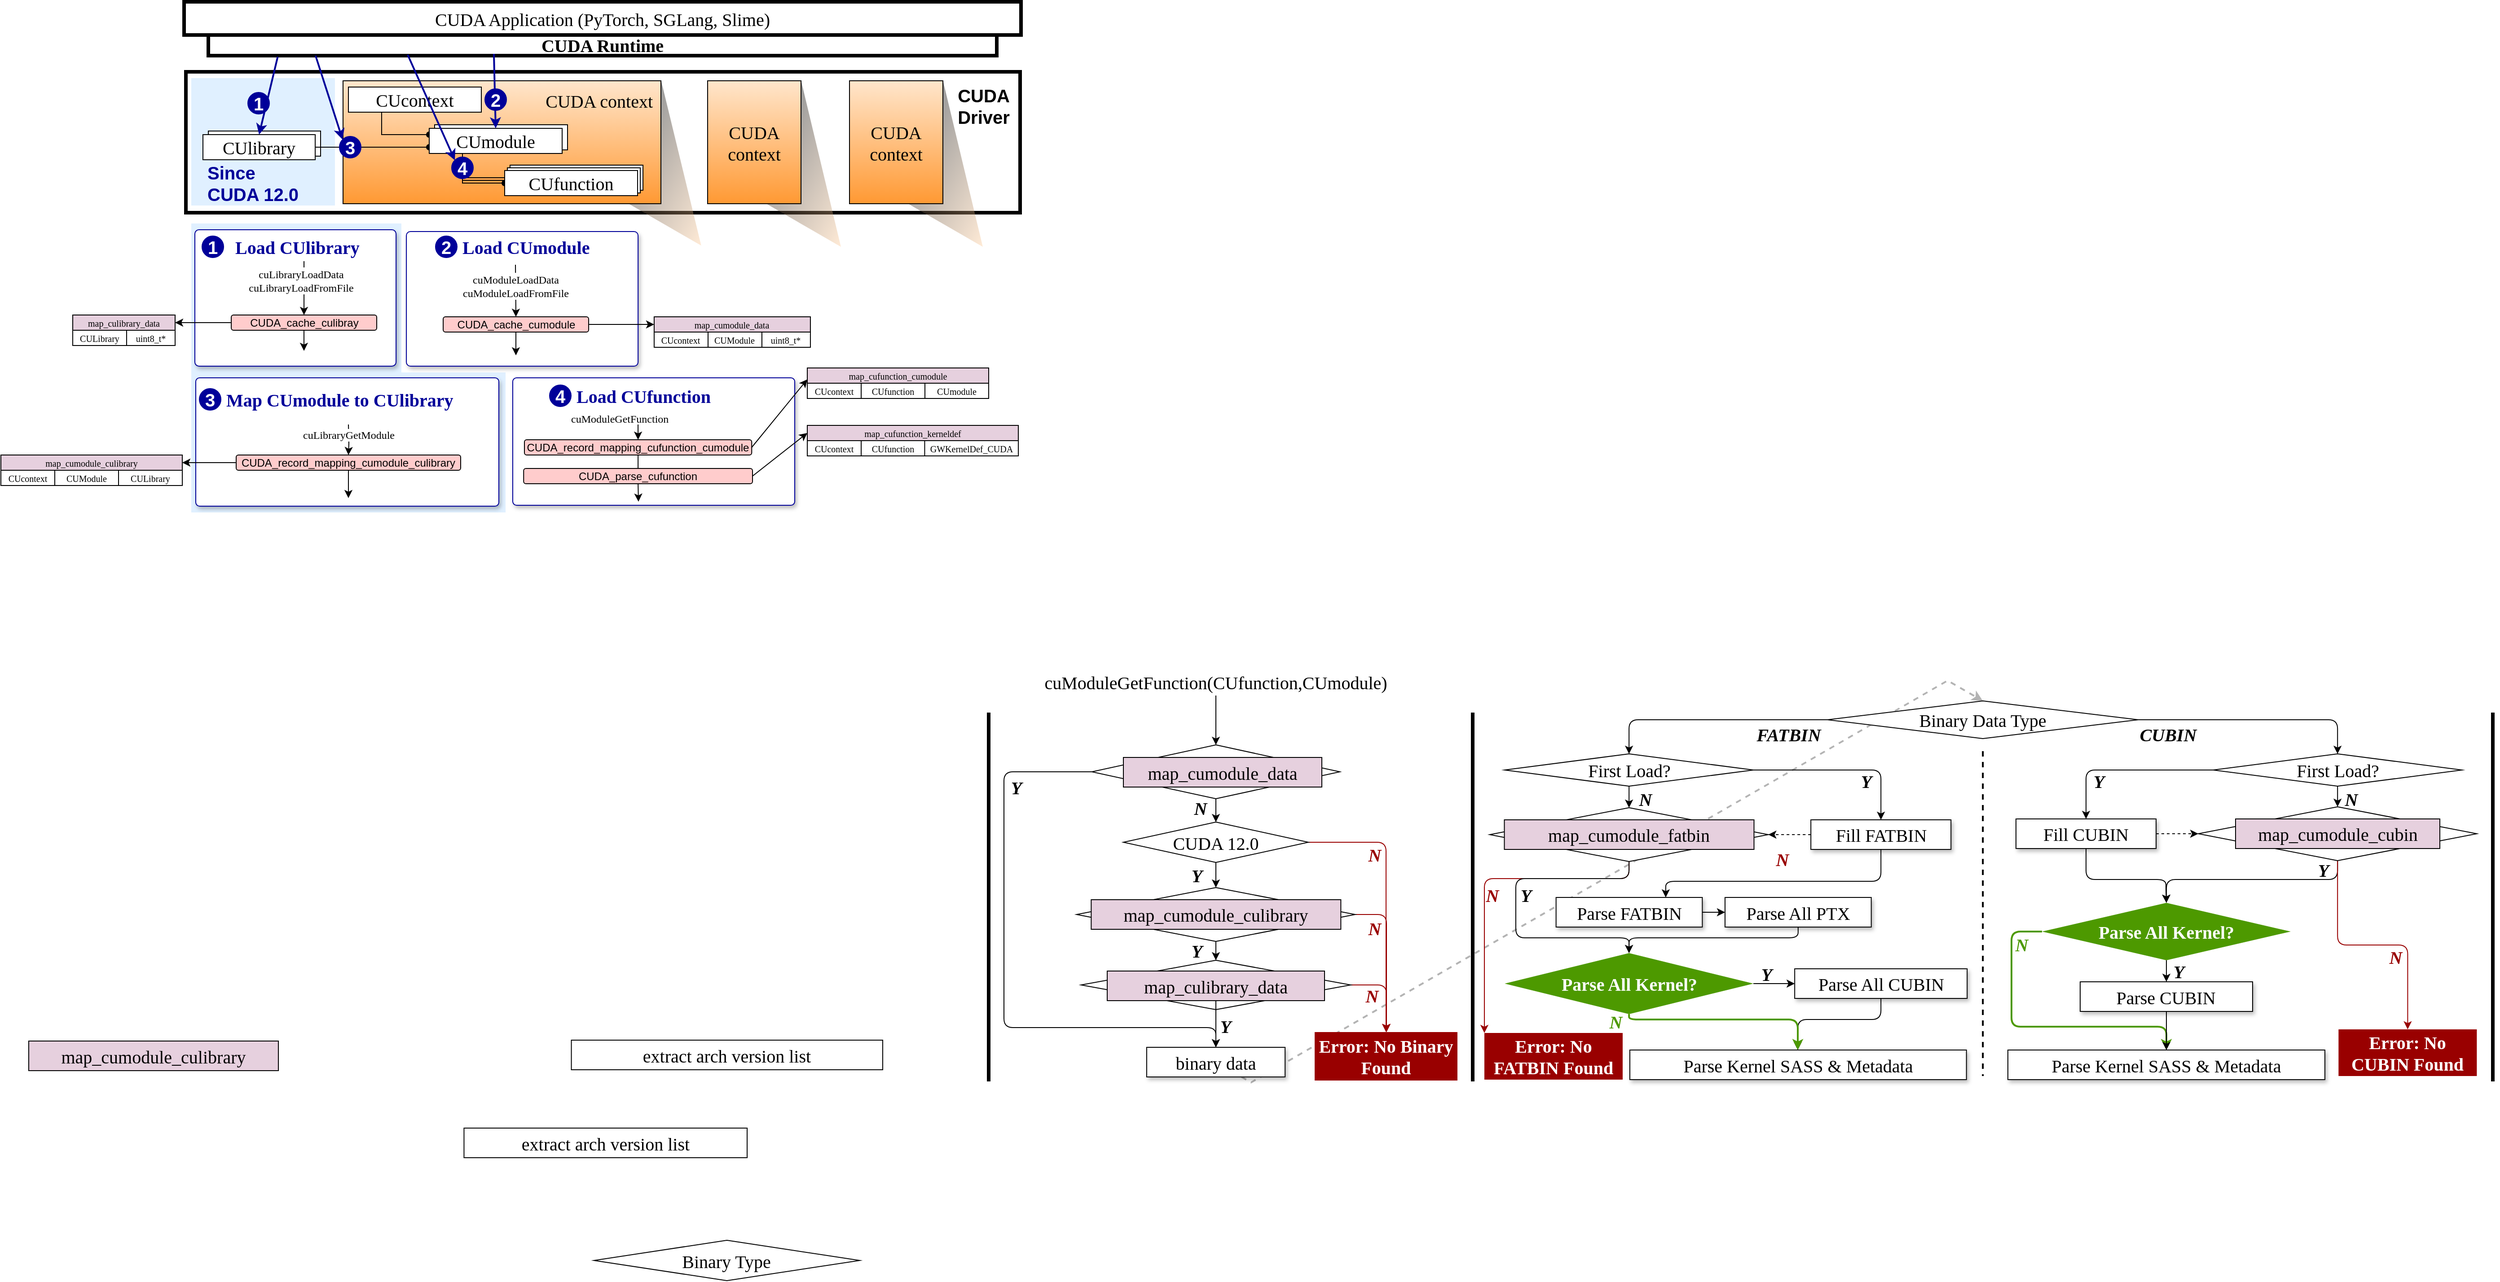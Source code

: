 <mxfile version="26.0.16">
  <diagram name="Page-1" id="I3tO1ocQvpUpRARkjuQE">
    <mxGraphModel dx="2177" dy="708" grid="0" gridSize="10" guides="1" tooltips="1" connect="1" arrows="1" fold="1" page="0" pageScale="1" pageWidth="3310" pageHeight="4680" math="0" shadow="0">
      <root>
        <mxCell id="0" />
        <mxCell id="1" parent="0" />
        <mxCell id="bGB_knuHNKUFbR0xsarR-74" value="" style="rounded=0;whiteSpace=wrap;html=1;strokeWidth=4;" parent="1" vertex="1">
          <mxGeometry x="-728" y="148" width="929" height="157" as="geometry" />
        </mxCell>
        <mxCell id="bGB_knuHNKUFbR0xsarR-219" value="" style="verticalLabelPosition=bottom;verticalAlign=top;html=1;shape=mxgraph.basic.acute_triangle;dx=1;rotation=120;strokeColor=none;fillColor=#FFCC99;opacity=40;gradientColor=default;" parent="1" vertex="1">
          <mxGeometry x="-89.04" y="186.26" width="137" height="129.86" as="geometry" />
        </mxCell>
        <mxCell id="bGB_knuHNKUFbR0xsarR-105" value="" style="verticalLabelPosition=bottom;verticalAlign=top;html=1;shape=mxgraph.basic.acute_triangle;dx=1;rotation=120;strokeColor=none;fillColor=#FFCC99;opacity=40;gradientColor=default;" parent="1" vertex="1">
          <mxGeometry x="-245.09" y="184.08" width="137.2" height="130.86" as="geometry" />
        </mxCell>
        <mxCell id="bGB_knuHNKUFbR0xsarR-114" value="" style="rounded=0;whiteSpace=wrap;html=1;fillColor=#66B2FF;strokeColor=none;opacity=20;" parent="1" vertex="1">
          <mxGeometry x="-722" y="155" width="160" height="142" as="geometry" />
        </mxCell>
        <mxCell id="bGB_knuHNKUFbR0xsarR-153" style="edgeStyle=orthogonalEdgeStyle;rounded=1;orthogonalLoop=1;jettySize=auto;html=1;curved=0;strokeColor=#990000;entryX=0.5;entryY=0;entryDx=0;entryDy=0;" parent="1" source="bGB_knuHNKUFbR0xsarR-135" target="bGB_knuHNKUFbR0xsarR-152" edge="1">
          <mxGeometry relative="1" as="geometry">
            <Array as="points">
              <mxPoint x="609" y="1166" />
              <mxPoint x="609" y="1218" />
            </Array>
          </mxGeometry>
        </mxCell>
        <mxCell id="bGB_knuHNKUFbR0xsarR-135" value="" style="rhombus;whiteSpace=wrap;html=1;" parent="1" vertex="1">
          <mxGeometry x="268.91" y="1138" width="300.18" height="55" as="geometry" />
        </mxCell>
        <mxCell id="bGB_knuHNKUFbR0xsarR-143" style="edgeStyle=orthogonalEdgeStyle;rounded=1;orthogonalLoop=1;jettySize=auto;html=1;curved=0;" parent="1" source="bGB_knuHNKUFbR0xsarR-129" target="bGB_knuHNKUFbR0xsarR-142" edge="1">
          <mxGeometry relative="1" as="geometry" />
        </mxCell>
        <mxCell id="bGB_knuHNKUFbR0xsarR-129" value="" style="rhombus;whiteSpace=wrap;html=1;" parent="1" vertex="1">
          <mxGeometry x="280.91" y="898" width="276.18" height="60" as="geometry" />
        </mxCell>
        <mxCell id="bGB_knuHNKUFbR0xsarR-119" value="" style="rounded=0;whiteSpace=wrap;html=1;fillColor=#66B2FF;strokeColor=none;opacity=20;" parent="1" vertex="1">
          <mxGeometry x="-722" y="483" width="350" height="156" as="geometry" />
        </mxCell>
        <mxCell id="bGB_knuHNKUFbR0xsarR-113" value="" style="rounded=0;whiteSpace=wrap;html=1;fillColor=#66B2FF;strokeColor=none;opacity=20;" parent="1" vertex="1">
          <mxGeometry x="-722" y="317" width="234" height="166" as="geometry" />
        </mxCell>
        <mxCell id="bGB_knuHNKUFbR0xsarR-70" value="" style="rounded=0;whiteSpace=wrap;html=1;fillColor=#FFE6CC;gradientColor=#FF9933;" parent="1" vertex="1">
          <mxGeometry x="-553" y="158" width="354" height="137" as="geometry" />
        </mxCell>
        <mxCell id="bGB_knuHNKUFbR0xsarR-65" value="&lt;font data-font-src=&quot;https://fonts.googleapis.com/css?family=Fira+Code&quot; face=&quot;Fira Code&quot; style=&quot;font-size: 20px;&quot;&gt;CUfunction&lt;/font&gt;" style="rounded=0;whiteSpace=wrap;html=1;" parent="1" vertex="1">
          <mxGeometry x="-367" y="252" width="148" height="28" as="geometry" />
        </mxCell>
        <mxCell id="bGB_knuHNKUFbR0xsarR-64" value="&lt;font data-font-src=&quot;https://fonts.googleapis.com/css?family=Fira+Code&quot; face=&quot;Fira Code&quot; style=&quot;font-size: 20px;&quot;&gt;CUfunction&lt;/font&gt;" style="rounded=0;whiteSpace=wrap;html=1;" parent="1" vertex="1">
          <mxGeometry x="-370" y="255" width="148" height="28" as="geometry" />
        </mxCell>
        <mxCell id="bGB_knuHNKUFbR0xsarR-92" value="" style="rounded=1;whiteSpace=wrap;html=1;arcSize=3;strokeWidth=1;strokeColor=#000099;shadow=1;" parent="1" vertex="1">
          <mxGeometry x="-717" y="489" width="337.5" height="143" as="geometry" />
        </mxCell>
        <mxCell id="bGB_knuHNKUFbR0xsarR-90" value="" style="rounded=1;whiteSpace=wrap;html=1;arcSize=3;strokeWidth=1;strokeColor=#000099;shadow=1;" parent="1" vertex="1">
          <mxGeometry x="-482.47" y="326" width="258" height="150" as="geometry" />
        </mxCell>
        <mxCell id="bGB_knuHNKUFbR0xsarR-88" value="" style="rounded=1;whiteSpace=wrap;html=1;arcSize=3;strokeWidth=1;strokeColor=#000099;shadow=1;" parent="1" vertex="1">
          <mxGeometry x="-718" y="324" width="224.03" height="152" as="geometry" />
        </mxCell>
        <mxCell id="bGB_knuHNKUFbR0xsarR-83" value="&lt;font data-font-src=&quot;https://fonts.googleapis.com/css?family=Fira+Code&quot; face=&quot;Fira Code&quot; style=&quot;font-size: 20px;&quot;&gt;CUmodule&lt;/font&gt;" style="rounded=0;whiteSpace=wrap;html=1;" parent="1" vertex="1">
          <mxGeometry x="-451" y="207" width="148" height="28" as="geometry" />
        </mxCell>
        <mxCell id="bGB_knuHNKUFbR0xsarR-82" value="&lt;font data-font-src=&quot;https://fonts.googleapis.com/css?family=Fira+Code&quot; face=&quot;Fira Code&quot; style=&quot;font-size: 20px;&quot;&gt;CUlibrary&lt;/font&gt;" style="rounded=0;whiteSpace=wrap;html=1;" parent="1" vertex="1">
          <mxGeometry x="-703" y="214" width="125" height="28" as="geometry" />
        </mxCell>
        <mxCell id="bGB_knuHNKUFbR0xsarR-4" value="" style="endArrow=classic;html=1;rounded=0;exitX=0.5;exitY=1;exitDx=0;exitDy=0;entryX=0.5;entryY=0;entryDx=0;entryDy=0;" parent="1" target="bGB_knuHNKUFbR0xsarR-11" edge="1">
          <mxGeometry width="50" height="50" relative="1" as="geometry">
            <mxPoint x="-596.47" y="359" as="sourcePoint" />
            <mxPoint x="-596.47" y="407" as="targetPoint" />
          </mxGeometry>
        </mxCell>
        <mxCell id="bGB_knuHNKUFbR0xsarR-5" value="&lt;font face=&quot;Source Code Pro&quot; data-font-src=&quot;https://fonts.googleapis.com/css?family=Source+Code+Pro&quot;&gt;cuLibraryLoadData&lt;/font&gt;&lt;div&gt;&lt;font face=&quot;Source Code Pro&quot; data-font-src=&quot;https://fonts.googleapis.com/css?family=Source+Code+Pro&quot;&gt;cuLibraryLoadFromFile&lt;/font&gt;&lt;/div&gt;" style="text;html=1;align=center;verticalAlign=middle;whiteSpace=wrap;rounded=0;fillColor=default;" parent="1" vertex="1">
          <mxGeometry x="-676" y="366" width="153" height="30" as="geometry" />
        </mxCell>
        <mxCell id="bGB_knuHNKUFbR0xsarR-13" style="edgeStyle=orthogonalEdgeStyle;rounded=0;orthogonalLoop=1;jettySize=auto;html=1;entryX=0.5;entryY=0;entryDx=0;entryDy=0;" parent="1" source="bGB_knuHNKUFbR0xsarR-11" edge="1">
          <mxGeometry relative="1" as="geometry">
            <mxPoint x="-596.47" y="459" as="targetPoint" />
          </mxGeometry>
        </mxCell>
        <mxCell id="bGB_knuHNKUFbR0xsarR-15" style="edgeStyle=orthogonalEdgeStyle;rounded=0;orthogonalLoop=1;jettySize=auto;html=1;entryX=1;entryY=0.5;entryDx=0;entryDy=0;" parent="1" source="bGB_knuHNKUFbR0xsarR-11" target="bGB_knuHNKUFbR0xsarR-14" edge="1">
          <mxGeometry relative="1" as="geometry" />
        </mxCell>
        <mxCell id="bGB_knuHNKUFbR0xsarR-11" value="CUDA_cache_culibray" style="rounded=1;whiteSpace=wrap;html=1;fillColor=#FFCCCC;" parent="1" vertex="1">
          <mxGeometry x="-677.47" y="419" width="162" height="17" as="geometry" />
        </mxCell>
        <mxCell id="bGB_knuHNKUFbR0xsarR-14" value="&lt;font style=&quot;font-size: 10px;&quot; data-font-src=&quot;https://fonts.googleapis.com/css?family=Fira+Code&quot; face=&quot;Fira Code&quot;&gt;map_culibrary_data&lt;/font&gt;" style="rounded=0;whiteSpace=wrap;html=1;fillColor=#E6D0DE;" parent="1" vertex="1">
          <mxGeometry x="-854" y="419" width="114" height="17" as="geometry" />
        </mxCell>
        <mxCell id="bGB_knuHNKUFbR0xsarR-16" value="&lt;font style=&quot;font-size: 10px;&quot; data-font-src=&quot;https://fonts.googleapis.com/css?family=Fira+Code&quot; face=&quot;Fira Code&quot;&gt;CULibrary&lt;/font&gt;" style="rounded=0;whiteSpace=wrap;html=1;" parent="1" vertex="1">
          <mxGeometry x="-854" y="436" width="60" height="17" as="geometry" />
        </mxCell>
        <mxCell id="bGB_knuHNKUFbR0xsarR-17" value="&lt;font style=&quot;font-size: 10px;&quot; data-font-src=&quot;https://fonts.googleapis.com/css?family=Fira+Code&quot; face=&quot;Fira Code&quot;&gt;uint8_t*&lt;/font&gt;" style="rounded=0;whiteSpace=wrap;html=1;" parent="1" vertex="1">
          <mxGeometry x="-794" y="436" width="54" height="17" as="geometry" />
        </mxCell>
        <mxCell id="bGB_knuHNKUFbR0xsarR-23" style="edgeStyle=orthogonalEdgeStyle;rounded=0;orthogonalLoop=1;jettySize=auto;html=1;entryX=0.5;entryY=0;entryDx=0;entryDy=0;" parent="1" source="bGB_knuHNKUFbR0xsarR-25" edge="1">
          <mxGeometry relative="1" as="geometry">
            <mxPoint x="-360.47" y="464" as="targetPoint" />
          </mxGeometry>
        </mxCell>
        <mxCell id="bGB_knuHNKUFbR0xsarR-187" style="rounded=0;orthogonalLoop=1;jettySize=auto;html=1;" parent="1" source="bGB_knuHNKUFbR0xsarR-25" target="bGB_knuHNKUFbR0xsarR-26" edge="1">
          <mxGeometry relative="1" as="geometry" />
        </mxCell>
        <mxCell id="bGB_knuHNKUFbR0xsarR-25" value="CUDA_cache_cumodule" style="rounded=1;whiteSpace=wrap;html=1;fillColor=#FFCCCC;" parent="1" vertex="1">
          <mxGeometry x="-441.47" y="421" width="162" height="17" as="geometry" />
        </mxCell>
        <mxCell id="bGB_knuHNKUFbR0xsarR-26" value="&lt;font style=&quot;font-size: 10px;&quot; data-font-src=&quot;https://fonts.googleapis.com/css?family=Fira+Code&quot; face=&quot;Fira Code&quot;&gt;map_cumodule_data&lt;/font&gt;" style="rounded=0;whiteSpace=wrap;html=1;fillColor=#E6D0DE;" parent="1" vertex="1">
          <mxGeometry x="-206.53" y="421" width="174" height="17" as="geometry" />
        </mxCell>
        <mxCell id="bGB_knuHNKUFbR0xsarR-27" value="&lt;font style=&quot;font-size: 10px;&quot; data-font-src=&quot;https://fonts.googleapis.com/css?family=Fira+Code&quot; face=&quot;Fira Code&quot;&gt;CUModule&lt;/font&gt;" style="rounded=0;whiteSpace=wrap;html=1;" parent="1" vertex="1">
          <mxGeometry x="-146.53" y="438" width="60" height="17" as="geometry" />
        </mxCell>
        <mxCell id="bGB_knuHNKUFbR0xsarR-28" value="&lt;font style=&quot;font-size: 10px;&quot; data-font-src=&quot;https://fonts.googleapis.com/css?family=Fira+Code&quot; face=&quot;Fira Code&quot;&gt;uint8_t*&lt;/font&gt;" style="rounded=0;whiteSpace=wrap;html=1;" parent="1" vertex="1">
          <mxGeometry x="-86.53" y="438" width="54" height="17" as="geometry" />
        </mxCell>
        <mxCell id="bGB_knuHNKUFbR0xsarR-34" style="edgeStyle=orthogonalEdgeStyle;rounded=0;orthogonalLoop=1;jettySize=auto;html=1;entryX=0.5;entryY=0;entryDx=0;entryDy=0;" parent="1" source="bGB_knuHNKUFbR0xsarR-36" edge="1">
          <mxGeometry relative="1" as="geometry">
            <mxPoint x="-547.0" y="623" as="targetPoint" />
          </mxGeometry>
        </mxCell>
        <mxCell id="bGB_knuHNKUFbR0xsarR-211" style="edgeStyle=orthogonalEdgeStyle;rounded=0;orthogonalLoop=1;jettySize=auto;html=1;entryX=1;entryY=0.5;entryDx=0;entryDy=0;" parent="1" source="bGB_knuHNKUFbR0xsarR-36" target="bGB_knuHNKUFbR0xsarR-37" edge="1">
          <mxGeometry relative="1" as="geometry" />
        </mxCell>
        <mxCell id="bGB_knuHNKUFbR0xsarR-36" value="CUDA_record_mapping_cumodule_culibrary" style="rounded=1;whiteSpace=wrap;html=1;fillColor=#FFCCCC;" parent="1" vertex="1">
          <mxGeometry x="-672" y="575" width="250" height="17" as="geometry" />
        </mxCell>
        <mxCell id="bGB_knuHNKUFbR0xsarR-37" value="&lt;font style=&quot;font-size: 10px;&quot; data-font-src=&quot;https://fonts.googleapis.com/css?family=Fira+Code&quot; face=&quot;Fira Code&quot;&gt;map_cumodule_culibrary&lt;/font&gt;" style="rounded=0;whiteSpace=wrap;html=1;fillColor=#E6D0DE;" parent="1" vertex="1">
          <mxGeometry x="-934" y="575" width="202" height="17" as="geometry" />
        </mxCell>
        <mxCell id="bGB_knuHNKUFbR0xsarR-38" value="&lt;font style=&quot;font-size: 10px;&quot; data-font-src=&quot;https://fonts.googleapis.com/css?family=Fira+Code&quot; face=&quot;Fira Code&quot;&gt;CUModule&lt;/font&gt;" style="rounded=0;whiteSpace=wrap;html=1;" parent="1" vertex="1">
          <mxGeometry x="-874" y="592" width="71" height="17" as="geometry" />
        </mxCell>
        <mxCell id="bGB_knuHNKUFbR0xsarR-39" value="&lt;span style=&quot;font-family: &amp;quot;Fira Code&amp;quot;; font-size: 10px;&quot;&gt;CULibrary&lt;/span&gt;" style="rounded=0;whiteSpace=wrap;html=1;" parent="1" vertex="1">
          <mxGeometry x="-803" y="592" width="71" height="17" as="geometry" />
        </mxCell>
        <mxCell id="bGB_knuHNKUFbR0xsarR-55" value="" style="shape=image;verticalLabelPosition=bottom;labelBackgroundColor=default;verticalAlign=top;aspect=fixed;imageAspect=0;image=https://cdn-icons-png.flaticon.com/512/8900/8900415.png;clipPath=inset(22% 0.67% 22.33% 1.33%);" parent="1" vertex="1">
          <mxGeometry x="-205" y="337" width="117.94" height="67" as="geometry" />
        </mxCell>
        <mxCell id="bGB_knuHNKUFbR0xsarR-61" style="edgeStyle=orthogonalEdgeStyle;rounded=0;orthogonalLoop=1;jettySize=auto;html=1;entryX=0;entryY=0.25;entryDx=0;entryDy=0;exitX=0.25;exitY=1;exitDx=0;exitDy=0;endArrow=oval;endFill=1;" parent="1" source="bGB_knuHNKUFbR0xsarR-57" target="bGB_knuHNKUFbR0xsarR-59" edge="1">
          <mxGeometry relative="1" as="geometry">
            <Array as="points">
              <mxPoint x="-510" y="218" />
            </Array>
          </mxGeometry>
        </mxCell>
        <mxCell id="bGB_knuHNKUFbR0xsarR-57" value="&lt;font data-font-src=&quot;https://fonts.googleapis.com/css?family=Fira+Code&quot; face=&quot;Fira Code&quot; style=&quot;font-size: 20px;&quot;&gt;CUcontext&lt;/font&gt;" style="rounded=0;whiteSpace=wrap;html=1;" parent="1" vertex="1">
          <mxGeometry x="-547" y="165" width="148" height="28" as="geometry" />
        </mxCell>
        <mxCell id="bGB_knuHNKUFbR0xsarR-63" style="edgeStyle=orthogonalEdgeStyle;rounded=0;orthogonalLoop=1;jettySize=auto;html=1;entryX=0;entryY=0.5;entryDx=0;entryDy=0;exitX=0.25;exitY=1;exitDx=0;exitDy=0;endArrow=oval;endFill=1;" parent="1" source="bGB_knuHNKUFbR0xsarR-59" target="bGB_knuHNKUFbR0xsarR-62" edge="1">
          <mxGeometry relative="1" as="geometry" />
        </mxCell>
        <mxCell id="bGB_knuHNKUFbR0xsarR-66" style="edgeStyle=orthogonalEdgeStyle;rounded=0;orthogonalLoop=1;jettySize=auto;html=1;entryX=0;entryY=0.5;entryDx=0;entryDy=0;exitX=0.25;exitY=1;exitDx=0;exitDy=0;endArrow=oval;endFill=1;" parent="1" source="bGB_knuHNKUFbR0xsarR-59" target="bGB_knuHNKUFbR0xsarR-64" edge="1">
          <mxGeometry relative="1" as="geometry" />
        </mxCell>
        <mxCell id="bGB_knuHNKUFbR0xsarR-67" style="edgeStyle=orthogonalEdgeStyle;rounded=0;orthogonalLoop=1;jettySize=auto;html=1;entryX=0;entryY=0.5;entryDx=0;entryDy=0;exitX=0.25;exitY=1;exitDx=0;exitDy=0;endArrow=oval;endFill=1;" parent="1" source="bGB_knuHNKUFbR0xsarR-59" target="bGB_knuHNKUFbR0xsarR-65" edge="1">
          <mxGeometry relative="1" as="geometry" />
        </mxCell>
        <mxCell id="bGB_knuHNKUFbR0xsarR-62" value="&lt;font data-font-src=&quot;https://fonts.googleapis.com/css?family=Fira+Code&quot; face=&quot;Fira Code&quot; style=&quot;font-size: 20px;&quot;&gt;CUfunction&lt;/font&gt;" style="rounded=0;whiteSpace=wrap;html=1;" parent="1" vertex="1">
          <mxGeometry x="-373" y="258" width="148" height="28" as="geometry" />
        </mxCell>
        <mxCell id="bGB_knuHNKUFbR0xsarR-69" style="edgeStyle=orthogonalEdgeStyle;rounded=0;orthogonalLoop=1;jettySize=auto;html=1;entryX=0;entryY=0.75;entryDx=0;entryDy=0;exitX=1;exitY=0.5;exitDx=0;exitDy=0;endArrow=oval;endFill=1;" parent="1" source="bGB_knuHNKUFbR0xsarR-68" target="bGB_knuHNKUFbR0xsarR-59" edge="1">
          <mxGeometry relative="1" as="geometry" />
        </mxCell>
        <mxCell id="bGB_knuHNKUFbR0xsarR-68" value="&lt;font data-font-src=&quot;https://fonts.googleapis.com/css?family=Fira+Code&quot; face=&quot;Fira Code&quot; style=&quot;font-size: 20px;&quot;&gt;CUlibrary&lt;/font&gt;" style="rounded=0;whiteSpace=wrap;html=1;" parent="1" vertex="1">
          <mxGeometry x="-709" y="218" width="125" height="28" as="geometry" />
        </mxCell>
        <mxCell id="bGB_knuHNKUFbR0xsarR-71" value="&lt;font style=&quot;font-size: 20px;&quot;&gt;3&lt;/font&gt;" style="ellipse;whiteSpace=wrap;html=1;aspect=fixed;fontColor=#FFFFFF;fillColor=#000099;fontStyle=1;strokeColor=#000099;" parent="1" vertex="1">
          <mxGeometry x="-557" y="220" width="24" height="24" as="geometry" />
        </mxCell>
        <mxCell id="bGB_knuHNKUFbR0xsarR-73" value="&lt;font style=&quot;font-size: 20px;&quot;&gt;4&lt;/font&gt;" style="ellipse;whiteSpace=wrap;html=1;aspect=fixed;fontColor=#FFFFFF;fillColor=#000099;fontStyle=1;strokeColor=#000099;" parent="1" vertex="1">
          <mxGeometry x="-432" y="243" width="24" height="24" as="geometry" />
        </mxCell>
        <mxCell id="bGB_knuHNKUFbR0xsarR-81" value="&lt;font&gt;&lt;span&gt;CUDA context&lt;/span&gt;&lt;/font&gt;" style="text;html=1;align=right;verticalAlign=middle;whiteSpace=wrap;rounded=0;fontStyle=0;fontSize=20;fontFamily=Fira Code;fontSource=https%3A%2F%2Ffonts.googleapis.com%2Fcss%3Ffamily%3DFira%2BCode;" parent="1" vertex="1">
          <mxGeometry x="-355" y="171" width="149" height="18" as="geometry" />
        </mxCell>
        <mxCell id="bGB_knuHNKUFbR0xsarR-59" value="&lt;font data-font-src=&quot;https://fonts.googleapis.com/css?family=Fira+Code&quot; face=&quot;Fira Code&quot; style=&quot;font-size: 20px;&quot;&gt;CUmodule&lt;/font&gt;" style="rounded=0;whiteSpace=wrap;html=1;" parent="1" vertex="1">
          <mxGeometry x="-457" y="211" width="148" height="28" as="geometry" />
        </mxCell>
        <mxCell id="bGB_knuHNKUFbR0xsarR-93" value="" style="rounded=1;whiteSpace=wrap;html=1;arcSize=3;strokeWidth=1;strokeColor=#000099;shadow=1;" parent="1" vertex="1">
          <mxGeometry x="-364" y="489" width="314" height="142" as="geometry" />
        </mxCell>
        <mxCell id="bGB_knuHNKUFbR0xsarR-53" style="edgeStyle=orthogonalEdgeStyle;rounded=0;orthogonalLoop=1;jettySize=auto;html=1;" parent="1" source="bGB_knuHNKUFbR0xsarR-47" target="bGB_knuHNKUFbR0xsarR-52" edge="1">
          <mxGeometry relative="1" as="geometry" />
        </mxCell>
        <mxCell id="bGB_knuHNKUFbR0xsarR-47" value="CUDA_record_mapping_cufunction_cumodule" style="rounded=1;whiteSpace=wrap;html=1;fillColor=#FFCCCC;" parent="1" vertex="1">
          <mxGeometry x="-351" y="558" width="253.12" height="17" as="geometry" />
        </mxCell>
        <mxCell id="bGB_knuHNKUFbR0xsarR-48" value="&lt;font style=&quot;font-size: 10px;&quot; data-font-src=&quot;https://fonts.googleapis.com/css?family=Fira+Code&quot; face=&quot;Fira Code&quot;&gt;map_cufunction_cumodule&lt;/font&gt;" style="rounded=0;whiteSpace=wrap;html=1;fillColor=#E6D0DE;" parent="1" vertex="1">
          <mxGeometry x="-36" y="478" width="202" height="17" as="geometry" />
        </mxCell>
        <mxCell id="bGB_knuHNKUFbR0xsarR-49" value="&lt;font style=&quot;font-size: 10px;&quot; data-font-src=&quot;https://fonts.googleapis.com/css?family=Fira+Code&quot; face=&quot;Fira Code&quot;&gt;CUfunction&lt;/font&gt;" style="rounded=0;whiteSpace=wrap;html=1;" parent="1" vertex="1">
          <mxGeometry x="24" y="495" width="71" height="17" as="geometry" />
        </mxCell>
        <mxCell id="bGB_knuHNKUFbR0xsarR-50" value="&lt;span style=&quot;font-family: &amp;quot;Fira Code&amp;quot;; font-size: 10px;&quot;&gt;CUmodule&lt;/span&gt;" style="rounded=0;whiteSpace=wrap;html=1;" parent="1" vertex="1">
          <mxGeometry x="95" y="495" width="71" height="17" as="geometry" />
        </mxCell>
        <mxCell id="bGB_knuHNKUFbR0xsarR-52" value="CUDA_parse_cufunction" style="rounded=1;whiteSpace=wrap;html=1;fillColor=#FFCCCC;" parent="1" vertex="1">
          <mxGeometry x="-351.88" y="590" width="254.88" height="17" as="geometry" />
        </mxCell>
        <mxCell id="bGB_knuHNKUFbR0xsarR-138" style="edgeStyle=orthogonalEdgeStyle;rounded=1;orthogonalLoop=1;jettySize=auto;html=1;entryX=0.5;entryY=0;entryDx=0;entryDy=0;curved=0;" parent="1" source="bGB_knuHNKUFbR0xsarR-107" target="bGB_knuHNKUFbR0xsarR-130" edge="1">
          <mxGeometry relative="1" as="geometry" />
        </mxCell>
        <mxCell id="bGB_knuHNKUFbR0xsarR-107" value="&lt;font data-font-src=&quot;https://fonts.googleapis.com/css?family=Fira+Code&quot; face=&quot;Fira Code&quot;&gt;map_culibrary_data&lt;/font&gt;" style="rounded=0;whiteSpace=wrap;html=1;fillColor=#E6D0DE;fontSize=20;" parent="1" vertex="1">
          <mxGeometry x="298" y="1150" width="242" height="33" as="geometry" />
        </mxCell>
        <mxCell id="bGB_knuHNKUFbR0xsarR-140" style="edgeStyle=orthogonalEdgeStyle;rounded=1;orthogonalLoop=1;jettySize=auto;html=1;entryX=0.5;entryY=0;entryDx=0;entryDy=0;exitX=0;exitY=0.5;exitDx=0;exitDy=0;curved=0;" parent="1" source="bGB_knuHNKUFbR0xsarR-129" target="bGB_knuHNKUFbR0xsarR-130" edge="1">
          <mxGeometry relative="1" as="geometry">
            <mxPoint x="583" y="912" as="sourcePoint" />
            <Array as="points">
              <mxPoint x="183" y="928" />
              <mxPoint x="183" y="1213" />
              <mxPoint x="419" y="1213" />
            </Array>
          </mxGeometry>
        </mxCell>
        <mxCell id="bGB_knuHNKUFbR0xsarR-108" value="&lt;font data-font-src=&quot;https://fonts.googleapis.com/css?family=Fira+Code&quot; face=&quot;Fira Code&quot;&gt;map_cumodule_data&lt;/font&gt;" style="rounded=0;whiteSpace=wrap;html=1;fillColor=#E6D0DE;fontSize=20;" parent="1" vertex="1">
          <mxGeometry x="316" y="912" width="221" height="33" as="geometry" />
        </mxCell>
        <mxCell id="bGB_knuHNKUFbR0xsarR-109" value="&lt;font data-font-src=&quot;https://fonts.googleapis.com/css?family=Fira+Code&quot; face=&quot;Fira Code&quot;&gt;map_cumodule_culibrary&lt;/font&gt;" style="rounded=0;whiteSpace=wrap;html=1;fillColor=#E6D0DE;fontSize=20;" parent="1" vertex="1">
          <mxGeometry x="-903" y="1228" width="278" height="33" as="geometry" />
        </mxCell>
        <mxCell id="bGB_knuHNKUFbR0xsarR-116" value="&lt;font&gt;&lt;span&gt;&lt;span&gt;Load CUlibrary&lt;/span&gt;&lt;/span&gt;&lt;/font&gt;" style="text;html=1;align=left;verticalAlign=middle;whiteSpace=wrap;rounded=0;fontStyle=1;fontSize=20;fontFamily=Fira Code;fontSource=https%3A%2F%2Ffonts.googleapis.com%2Fcss%3Ffamily%3DFira%2BCode;fontColor=#000099;" parent="1" vertex="1">
          <mxGeometry x="-675" y="328" width="178" height="30" as="geometry" />
        </mxCell>
        <mxCell id="bGB_knuHNKUFbR0xsarR-117" value="&lt;font&gt;&lt;span&gt;&lt;span&gt;Load CUmodule&lt;/span&gt;&lt;/span&gt;&lt;/font&gt;" style="text;html=1;align=left;verticalAlign=middle;whiteSpace=wrap;rounded=0;fontStyle=1;fontSize=20;fontFamily=Fira Code;fontSource=https%3A%2F%2Ffonts.googleapis.com%2Fcss%3Ffamily%3DFira%2BCode;fontColor=#000099;" parent="1" vertex="1">
          <mxGeometry x="-422.0" y="333" width="187" height="20" as="geometry" />
        </mxCell>
        <mxCell id="bGB_knuHNKUFbR0xsarR-120" value="Load CUfunction" style="text;html=1;align=left;verticalAlign=middle;whiteSpace=wrap;rounded=0;fontStyle=1;fontSize=20;fontFamily=Fira Code;fontSource=https%3A%2F%2Ffonts.googleapis.com%2Fcss%3Ffamily%3DFira%2BCode;fontColor=#000099;" parent="1" vertex="1">
          <mxGeometry x="-295" y="496" width="219" height="26" as="geometry" />
        </mxCell>
        <mxCell id="bGB_knuHNKUFbR0xsarR-121" value="&lt;font data-font-src=&quot;https://fonts.googleapis.com/css?family=Fira+Code&quot; face=&quot;Fira Code&quot; style=&quot;font-size: 20px;&quot;&gt;&lt;b&gt;CUDA Runtime&lt;/b&gt;&lt;/font&gt;" style="rounded=0;whiteSpace=wrap;html=1;strokeWidth=4;" parent="1" vertex="1">
          <mxGeometry x="-703" y="106" width="878" height="24" as="geometry" />
        </mxCell>
        <mxCell id="bGB_knuHNKUFbR0xsarR-124" value="&lt;font style=&quot;font-size: 10px;&quot; data-font-src=&quot;https://fonts.googleapis.com/css?family=Fira+Code&quot; face=&quot;Fira Code&quot;&gt;map_cufunction_kerneldef&lt;/font&gt;" style="rounded=0;whiteSpace=wrap;html=1;fillColor=#E6D0DE;" parent="1" vertex="1">
          <mxGeometry x="-36" y="542" width="235" height="17" as="geometry" />
        </mxCell>
        <mxCell id="bGB_knuHNKUFbR0xsarR-125" value="&lt;font style=&quot;font-size: 10px;&quot; data-font-src=&quot;https://fonts.googleapis.com/css?family=Fira+Code&quot; face=&quot;Fira Code&quot;&gt;CUfunction&lt;/font&gt;" style="rounded=0;whiteSpace=wrap;html=1;" parent="1" vertex="1">
          <mxGeometry x="24" y="559" width="71" height="17" as="geometry" />
        </mxCell>
        <mxCell id="bGB_knuHNKUFbR0xsarR-126" value="&lt;span style=&quot;font-family: &amp;quot;Fira Code&amp;quot;; font-size: 10px;&quot;&gt;GWKernelDef_CUDA&lt;/span&gt;" style="rounded=0;whiteSpace=wrap;html=1;" parent="1" vertex="1">
          <mxGeometry x="94.72" y="559" width="104.28" height="17" as="geometry" />
        </mxCell>
        <mxCell id="iWXsWqLzgc0WHGgwHk-7-47" style="edgeStyle=isometricEdgeStyle;rounded=0;orthogonalLoop=1;jettySize=auto;html=1;entryX=0.5;entryY=0;entryDx=0;entryDy=0;elbow=vertical;strokeColor=#B3B3B3;dashed=1;strokeWidth=2;" edge="1" parent="1" source="bGB_knuHNKUFbR0xsarR-130" target="iWXsWqLzgc0WHGgwHk-7-3">
          <mxGeometry relative="1" as="geometry" />
        </mxCell>
        <mxCell id="bGB_knuHNKUFbR0xsarR-130" value="&lt;font data-font-src=&quot;https://fonts.googleapis.com/css?family=Fira+Code&quot; face=&quot;Fira Code&quot;&gt;binary data&lt;/font&gt;" style="rounded=0;whiteSpace=wrap;html=1;fontSize=20;textShadow=0;shadow=1;" parent="1" vertex="1">
          <mxGeometry x="341.96" y="1235" width="154.08" height="33" as="geometry" />
        </mxCell>
        <mxCell id="bGB_knuHNKUFbR0xsarR-136" style="edgeStyle=orthogonalEdgeStyle;rounded=1;orthogonalLoop=1;jettySize=auto;html=1;entryX=0.5;entryY=0;entryDx=0;entryDy=0;curved=0;" parent="1" source="bGB_knuHNKUFbR0xsarR-131" target="bGB_knuHNKUFbR0xsarR-135" edge="1">
          <mxGeometry relative="1" as="geometry" />
        </mxCell>
        <mxCell id="bGB_knuHNKUFbR0xsarR-154" style="edgeStyle=orthogonalEdgeStyle;rounded=1;orthogonalLoop=1;jettySize=auto;html=1;curved=0;strokeColor=#990000;entryX=0.5;entryY=0;entryDx=0;entryDy=0;" parent="1" source="bGB_knuHNKUFbR0xsarR-131" target="bGB_knuHNKUFbR0xsarR-152" edge="1">
          <mxGeometry relative="1" as="geometry">
            <Array as="points">
              <mxPoint x="609" y="1087" />
              <mxPoint x="609" y="1218" />
            </Array>
          </mxGeometry>
        </mxCell>
        <mxCell id="bGB_knuHNKUFbR0xsarR-131" value="" style="rhombus;whiteSpace=wrap;html=1;" parent="1" vertex="1">
          <mxGeometry x="263.91" y="1057" width="310.18" height="60" as="geometry" />
        </mxCell>
        <mxCell id="bGB_knuHNKUFbR0xsarR-132" value="&lt;font data-font-src=&quot;https://fonts.googleapis.com/css?family=Fira+Code&quot; face=&quot;Fira Code&quot;&gt;map_cumodule_culibrary&lt;/font&gt;" style="rounded=0;whiteSpace=wrap;html=1;fillColor=#E6D0DE;fontSize=20;" parent="1" vertex="1">
          <mxGeometry x="280.17" y="1070.5" width="278" height="33" as="geometry" />
        </mxCell>
        <mxCell id="bGB_knuHNKUFbR0xsarR-144" style="edgeStyle=orthogonalEdgeStyle;rounded=1;orthogonalLoop=1;jettySize=auto;html=1;entryX=0.5;entryY=0;entryDx=0;entryDy=0;curved=0;" parent="1" source="bGB_knuHNKUFbR0xsarR-142" target="bGB_knuHNKUFbR0xsarR-131" edge="1">
          <mxGeometry relative="1" as="geometry" />
        </mxCell>
        <mxCell id="bGB_knuHNKUFbR0xsarR-155" style="edgeStyle=orthogonalEdgeStyle;rounded=1;orthogonalLoop=1;jettySize=auto;html=1;curved=0;strokeColor=#990000;" parent="1" source="bGB_knuHNKUFbR0xsarR-142" target="bGB_knuHNKUFbR0xsarR-152" edge="1">
          <mxGeometry relative="1" as="geometry" />
        </mxCell>
        <mxCell id="bGB_knuHNKUFbR0xsarR-142" value="&lt;font style=&quot;font-size: 20px;&quot;&gt;CUDA 12.0&lt;/font&gt;" style="rhombus;whiteSpace=wrap;html=1;fontFamily=Fira Code;fontSource=https%3A%2F%2Ffonts.googleapis.com%2Fcss%3Ffamily%3DFira%2BCode;" parent="1" vertex="1">
          <mxGeometry x="316" y="984" width="206" height="45" as="geometry" />
        </mxCell>
        <mxCell id="bGB_knuHNKUFbR0xsarR-145" value="&lt;font face=&quot;Source Code Pro&quot;&gt;&lt;b&gt;Y&lt;/b&gt;&lt;/font&gt;" style="text;html=1;align=center;verticalAlign=middle;whiteSpace=wrap;rounded=0;fontSize=20;fontStyle=2" parent="1" vertex="1">
          <mxGeometry x="188" y="937" width="18" height="15" as="geometry" />
        </mxCell>
        <mxCell id="bGB_knuHNKUFbR0xsarR-146" value="&lt;font face=&quot;Source Code Pro&quot;&gt;&lt;b&gt;&lt;i&gt;N&lt;/i&gt;&lt;/b&gt;&lt;/font&gt;" style="text;html=1;align=center;verticalAlign=middle;whiteSpace=wrap;rounded=0;fontSize=20;" parent="1" vertex="1">
          <mxGeometry x="393" y="960" width="18" height="15" as="geometry" />
        </mxCell>
        <mxCell id="bGB_knuHNKUFbR0xsarR-148" value="&lt;font face=&quot;Source Code Pro&quot;&gt;&lt;b&gt;Y&lt;/b&gt;&lt;/font&gt;" style="text;html=1;align=center;verticalAlign=middle;whiteSpace=wrap;rounded=0;fontSize=20;fontStyle=2" parent="1" vertex="1">
          <mxGeometry x="389" y="1035" width="18" height="15" as="geometry" />
        </mxCell>
        <mxCell id="bGB_knuHNKUFbR0xsarR-150" value="&lt;font face=&quot;Source Code Pro&quot;&gt;&lt;b&gt;Y&lt;/b&gt;&lt;/font&gt;" style="text;html=1;align=center;verticalAlign=middle;whiteSpace=wrap;rounded=0;fontSize=20;fontStyle=2" parent="1" vertex="1">
          <mxGeometry x="389" y="1119" width="18" height="15" as="geometry" />
        </mxCell>
        <mxCell id="bGB_knuHNKUFbR0xsarR-151" value="&lt;font face=&quot;Source Code Pro&quot;&gt;&lt;b&gt;Y&lt;/b&gt;&lt;/font&gt;" style="text;html=1;align=center;verticalAlign=middle;whiteSpace=wrap;rounded=0;fontSize=20;fontStyle=2" parent="1" vertex="1">
          <mxGeometry x="421" y="1203" width="18" height="15" as="geometry" />
        </mxCell>
        <mxCell id="bGB_knuHNKUFbR0xsarR-152" value="&lt;font data-font-src=&quot;https://fonts.googleapis.com/css?family=Fira+Code&quot; face=&quot;Fira Code&quot;&gt;Error: No Binary Found&lt;/font&gt;" style="rounded=0;whiteSpace=wrap;html=1;fontSize=20;textShadow=0;shadow=0;fillColor=#990000;fontColor=#FFFFFF;fontStyle=1;strokeColor=none;" parent="1" vertex="1">
          <mxGeometry x="529" y="1218" width="159" height="54" as="geometry" />
        </mxCell>
        <mxCell id="bGB_knuHNKUFbR0xsarR-156" value="&lt;font style=&quot;font-size: 20px;&quot;&gt;Binary Type&lt;/font&gt;" style="rhombus;whiteSpace=wrap;html=1;fontFamily=Fira Code;fontSource=https%3A%2F%2Ffonts.googleapis.com%2Fcss%3Ffamily%3DFira%2BCode;" parent="1" vertex="1">
          <mxGeometry x="-273.53" y="1450" width="296" height="45" as="geometry" />
        </mxCell>
        <mxCell id="bGB_knuHNKUFbR0xsarR-160" value="&lt;font face=&quot;Source Code Pro&quot;&gt;&lt;b&gt;&lt;i&gt;N&lt;/i&gt;&lt;/b&gt;&lt;/font&gt;" style="text;html=1;align=center;verticalAlign=middle;whiteSpace=wrap;rounded=0;fontSize=20;fontColor=#990000;" parent="1" vertex="1">
          <mxGeometry x="587" y="1012" width="18" height="15" as="geometry" />
        </mxCell>
        <mxCell id="bGB_knuHNKUFbR0xsarR-161" value="&lt;font face=&quot;Source Code Pro&quot;&gt;&lt;b&gt;&lt;i&gt;N&lt;/i&gt;&lt;/b&gt;&lt;/font&gt;" style="text;html=1;align=center;verticalAlign=middle;whiteSpace=wrap;rounded=0;fontSize=20;fontColor=#990000;" parent="1" vertex="1">
          <mxGeometry x="587" y="1094" width="18" height="15" as="geometry" />
        </mxCell>
        <mxCell id="bGB_knuHNKUFbR0xsarR-162" value="&lt;font face=&quot;Source Code Pro&quot;&gt;&lt;b&gt;&lt;i&gt;N&lt;/i&gt;&lt;/b&gt;&lt;/font&gt;" style="text;html=1;align=center;verticalAlign=middle;whiteSpace=wrap;rounded=0;fontSize=20;fontColor=#990000;" parent="1" vertex="1">
          <mxGeometry x="584" y="1169" width="18" height="15" as="geometry" />
        </mxCell>
        <mxCell id="bGB_knuHNKUFbR0xsarR-168" value="" style="endArrow=classic;html=1;rounded=0;exitX=1;exitY=0.5;exitDx=0;exitDy=0;entryX=0;entryY=0.5;entryDx=0;entryDy=0;" parent="1" source="bGB_knuHNKUFbR0xsarR-52" target="bGB_knuHNKUFbR0xsarR-124" edge="1">
          <mxGeometry width="50" height="50" relative="1" as="geometry">
            <mxPoint x="92" y="563" as="sourcePoint" />
            <mxPoint x="142" y="513" as="targetPoint" />
          </mxGeometry>
        </mxCell>
        <mxCell id="bGB_knuHNKUFbR0xsarR-170" value="&lt;font data-font-src=&quot;https://fonts.googleapis.com/css?family=Fira+Code&quot; face=&quot;Fira Code&quot;&gt;extract arch version list&lt;/font&gt;" style="rounded=0;whiteSpace=wrap;html=1;fontSize=20;" parent="1" vertex="1">
          <mxGeometry x="-298.72" y="1227" width="346.72" height="33" as="geometry" />
        </mxCell>
        <mxCell id="bGB_knuHNKUFbR0xsarR-171" value="&lt;font data-font-src=&quot;https://fonts.googleapis.com/css?family=Fira+Code&quot; face=&quot;Fira Code&quot;&gt;extract arch version list&lt;/font&gt;" style="rounded=0;whiteSpace=wrap;html=1;fontSize=20;" parent="1" vertex="1">
          <mxGeometry x="-418.28" y="1325" width="315.28" height="33" as="geometry" />
        </mxCell>
        <mxCell id="bGB_knuHNKUFbR0xsarR-172" value="&lt;span style=&quot;font-family: &amp;quot;Fira Code&amp;quot;; font-size: 10px;&quot;&gt;CUcontext&lt;/span&gt;" style="rounded=0;whiteSpace=wrap;html=1;" parent="1" vertex="1">
          <mxGeometry x="-36" y="559" width="60" height="17" as="geometry" />
        </mxCell>
        <mxCell id="bGB_knuHNKUFbR0xsarR-175" value="&lt;span style=&quot;font-family: &amp;quot;Fira Code&amp;quot;; font-size: 10px;&quot;&gt;CUcontext&lt;/span&gt;" style="rounded=0;whiteSpace=wrap;html=1;" parent="1" vertex="1">
          <mxGeometry x="-36" y="495" width="60" height="17" as="geometry" />
        </mxCell>
        <mxCell id="bGB_knuHNKUFbR0xsarR-176" value="" style="endArrow=classic;html=1;rounded=0;exitX=1;exitY=0.5;exitDx=0;exitDy=0;entryX=0;entryY=0.75;entryDx=0;entryDy=0;" parent="1" source="bGB_knuHNKUFbR0xsarR-47" edge="1">
          <mxGeometry width="50" height="50" relative="1" as="geometry">
            <mxPoint x="39" y="595" as="sourcePoint" />
            <mxPoint x="-36" y="490.75" as="targetPoint" />
          </mxGeometry>
        </mxCell>
        <mxCell id="bGB_knuHNKUFbR0xsarR-186" value="&lt;span style=&quot;font-family: &amp;quot;Fira Code&amp;quot;; font-size: 10px;&quot;&gt;CUcontext&lt;/span&gt;" style="rounded=0;whiteSpace=wrap;html=1;" parent="1" vertex="1">
          <mxGeometry x="-206.53" y="438" width="60" height="17" as="geometry" />
        </mxCell>
        <mxCell id="bGB_knuHNKUFbR0xsarR-188" value="&lt;span style=&quot;font-family: &amp;quot;Fira Code&amp;quot;; font-size: 10px;&quot;&gt;CUcontext&lt;/span&gt;" style="rounded=0;whiteSpace=wrap;html=1;" parent="1" vertex="1">
          <mxGeometry x="-934" y="592" width="60" height="17" as="geometry" />
        </mxCell>
        <mxCell id="bGB_knuHNKUFbR0xsarR-190" value="" style="endArrow=classic;html=1;rounded=0;exitX=0.5;exitY=1;exitDx=0;exitDy=0;" parent="1" source="bGB_knuHNKUFbR0xsarR-52" edge="1">
          <mxGeometry width="50" height="50" relative="1" as="geometry">
            <mxPoint x="-317" y="561" as="sourcePoint" />
            <mxPoint x="-224" y="627" as="targetPoint" />
          </mxGeometry>
        </mxCell>
        <mxCell id="bGB_knuHNKUFbR0xsarR-192" value="&lt;font&gt;&lt;span&gt;&lt;span&gt;Since CUDA 12.0&lt;/span&gt;&lt;/span&gt;&lt;/font&gt;" style="text;html=1;align=left;verticalAlign=middle;whiteSpace=wrap;rounded=0;fontStyle=1;fontSize=20;fontFamily=Helvetica;fontColor=#000099;rotation=0;" parent="1" vertex="1">
          <mxGeometry x="-706" y="238" width="111" height="68" as="geometry" />
        </mxCell>
        <mxCell id="bGB_knuHNKUFbR0xsarR-194" value="&lt;font style=&quot;font-size: 20px;&quot;&gt;1&lt;/font&gt;" style="ellipse;whiteSpace=wrap;html=1;aspect=fixed;fontColor=#FFFFFF;fillColor=#000099;fontStyle=1;strokeColor=#000099;" parent="1" vertex="1">
          <mxGeometry x="-710" y="331" width="24" height="24" as="geometry" />
        </mxCell>
        <mxCell id="bGB_knuHNKUFbR0xsarR-195" value="&lt;font style=&quot;font-size: 20px;&quot;&gt;2&lt;/font&gt;" style="ellipse;whiteSpace=wrap;html=1;aspect=fixed;fontColor=#FFFFFF;fillColor=#000099;fontStyle=1;strokeColor=#000099;" parent="1" vertex="1">
          <mxGeometry x="-450" y="331" width="24" height="24" as="geometry" />
        </mxCell>
        <mxCell id="bGB_knuHNKUFbR0xsarR-197" value="" style="endArrow=classic;html=1;rounded=0;entryX=0.5;entryY=0;entryDx=0;entryDy=0;strokeColor=#000099;strokeWidth=2;exitX=0.088;exitY=1.054;exitDx=0;exitDy=0;exitPerimeter=0;" parent="1" source="bGB_knuHNKUFbR0xsarR-121" target="bGB_knuHNKUFbR0xsarR-68" edge="1">
          <mxGeometry width="50" height="50" relative="1" as="geometry">
            <mxPoint x="-646.08" y="100" as="sourcePoint" />
            <mxPoint x="-378.08" y="352" as="targetPoint" />
          </mxGeometry>
        </mxCell>
        <mxCell id="bGB_knuHNKUFbR0xsarR-72" value="&lt;font style=&quot;font-size: 20px;&quot;&gt;1&lt;/font&gt;" style="ellipse;whiteSpace=wrap;html=1;aspect=fixed;fontColor=#FFFFFF;fillColor=#000099;fontStyle=1;strokeColor=#000099;" parent="1" vertex="1">
          <mxGeometry x="-659" y="171" width="24" height="24" as="geometry" />
        </mxCell>
        <mxCell id="bGB_knuHNKUFbR0xsarR-198" value="" style="endArrow=classic;html=1;rounded=0;entryX=0.5;entryY=0;entryDx=0;entryDy=0;strokeColor=#000099;strokeWidth=2;" parent="1" target="bGB_knuHNKUFbR0xsarR-59" edge="1">
          <mxGeometry width="50" height="50" relative="1" as="geometry">
            <mxPoint x="-385" y="128" as="sourcePoint" />
            <mxPoint x="-381.58" y="218" as="targetPoint" />
          </mxGeometry>
        </mxCell>
        <mxCell id="bGB_knuHNKUFbR0xsarR-80" value="&lt;font style=&quot;font-size: 20px;&quot;&gt;2&lt;/font&gt;" style="ellipse;whiteSpace=wrap;html=1;aspect=fixed;fontColor=#FFFFFF;fillColor=#000099;fontStyle=1;strokeColor=#000099;" parent="1" vertex="1">
          <mxGeometry x="-395" y="167" width="24" height="24" as="geometry" />
        </mxCell>
        <mxCell id="bGB_knuHNKUFbR0xsarR-199" value="" style="endArrow=classic;html=1;rounded=0;entryX=0;entryY=0;entryDx=0;entryDy=0;strokeColor=#000099;strokeWidth=2;exitX=0.136;exitY=1;exitDx=0;exitDy=0;exitPerimeter=0;" parent="1" source="bGB_knuHNKUFbR0xsarR-121" target="bGB_knuHNKUFbR0xsarR-71" edge="1">
          <mxGeometry width="50" height="50" relative="1" as="geometry">
            <mxPoint x="-373" y="112" as="sourcePoint" />
            <mxPoint x="-373" y="221" as="targetPoint" />
          </mxGeometry>
        </mxCell>
        <mxCell id="bGB_knuHNKUFbR0xsarR-200" value="" style="endArrow=classic;html=1;rounded=0;entryX=0;entryY=0;entryDx=0;entryDy=0;strokeColor=#000099;strokeWidth=2;" parent="1" target="bGB_knuHNKUFbR0xsarR-73" edge="1">
          <mxGeometry width="50" height="50" relative="1" as="geometry">
            <mxPoint x="-481" y="129" as="sourcePoint" />
            <mxPoint x="-527" y="234" as="targetPoint" />
          </mxGeometry>
        </mxCell>
        <mxCell id="bGB_knuHNKUFbR0xsarR-202" style="edgeStyle=orthogonalEdgeStyle;rounded=0;orthogonalLoop=1;jettySize=auto;html=1;entryX=0.5;entryY=0;entryDx=0;entryDy=0;" parent="1" target="bGB_knuHNKUFbR0xsarR-25" edge="1">
          <mxGeometry relative="1" as="geometry">
            <mxPoint x="-361" y="363" as="sourcePoint" />
          </mxGeometry>
        </mxCell>
        <mxCell id="bGB_knuHNKUFbR0xsarR-21" value="&lt;font face=&quot;Source Code Pro&quot; data-font-src=&quot;https://fonts.googleapis.com/css?family=Source+Code+Pro&quot;&gt;cuModuleLoadData&lt;/font&gt;&lt;div&gt;&lt;font face=&quot;Source Code Pro&quot; data-font-src=&quot;https://fonts.googleapis.com/css?family=Source+Code+Pro&quot;&gt;cuModuleLoadFromFile&lt;/font&gt;&lt;/div&gt;" style="text;html=1;align=center;verticalAlign=middle;whiteSpace=wrap;rounded=0;fillColor=default;" parent="1" vertex="1">
          <mxGeometry x="-437.0" y="372" width="153" height="30" as="geometry" />
        </mxCell>
        <mxCell id="bGB_knuHNKUFbR0xsarR-204" style="edgeStyle=orthogonalEdgeStyle;rounded=0;orthogonalLoop=1;jettySize=auto;html=1;" parent="1" target="bGB_knuHNKUFbR0xsarR-36" edge="1">
          <mxGeometry relative="1" as="geometry">
            <mxPoint x="-547" y="541" as="sourcePoint" />
          </mxGeometry>
        </mxCell>
        <mxCell id="bGB_knuHNKUFbR0xsarR-32" value="&lt;font face=&quot;Source Code Pro&quot;&gt;cuLibraryGetModule&lt;/font&gt;" style="text;html=1;align=center;verticalAlign=middle;whiteSpace=wrap;rounded=0;fillColor=default;" parent="1" vertex="1">
          <mxGeometry x="-623.5" y="546" width="153" height="14" as="geometry" />
        </mxCell>
        <mxCell id="bGB_knuHNKUFbR0xsarR-118" value="Map CUmodule to CUlibrary" style="text;html=1;align=left;verticalAlign=middle;whiteSpace=wrap;rounded=0;fontStyle=1;fontSize=20;fontFamily=Fira Code;fontSource=https%3A%2F%2Ffonts.googleapis.com%2Fcss%3Ffamily%3DFira%2BCode;fontColor=#000099;" parent="1" vertex="1">
          <mxGeometry x="-685" y="498" width="311" height="30" as="geometry" />
        </mxCell>
        <mxCell id="bGB_knuHNKUFbR0xsarR-205" value="&lt;font style=&quot;font-size: 20px;&quot;&gt;3&lt;/font&gt;" style="ellipse;whiteSpace=wrap;html=1;aspect=fixed;fontColor=#FFFFFF;fillColor=#000099;fontStyle=1;strokeColor=#000099;" parent="1" vertex="1">
          <mxGeometry x="-713" y="501" width="24" height="24" as="geometry" />
        </mxCell>
        <mxCell id="bGB_knuHNKUFbR0xsarR-208" value="&lt;font style=&quot;font-size: 20px;&quot;&gt;4&lt;/font&gt;" style="ellipse;whiteSpace=wrap;html=1;aspect=fixed;fontColor=#FFFFFF;fillColor=#000099;fontStyle=1;strokeColor=#000099;" parent="1" vertex="1">
          <mxGeometry x="-323" y="497" width="24" height="24" as="geometry" />
        </mxCell>
        <mxCell id="bGB_knuHNKUFbR0xsarR-216" style="edgeStyle=orthogonalEdgeStyle;rounded=0;orthogonalLoop=1;jettySize=auto;html=1;entryX=0.5;entryY=0;entryDx=0;entryDy=0;" parent="1" target="bGB_knuHNKUFbR0xsarR-47" edge="1">
          <mxGeometry relative="1" as="geometry">
            <mxPoint x="-224.474" y="533" as="sourcePoint" />
          </mxGeometry>
        </mxCell>
        <mxCell id="bGB_knuHNKUFbR0xsarR-43" value="&lt;font face=&quot;Source Code Pro&quot;&gt;cuModuleGetFunction&lt;/font&gt;" style="text;html=1;align=left;verticalAlign=middle;whiteSpace=wrap;rounded=0;fillColor=default;" parent="1" vertex="1">
          <mxGeometry x="-300.94" y="528" width="153" height="13" as="geometry" />
        </mxCell>
        <mxCell id="bGB_knuHNKUFbR0xsarR-217" value="" style="shape=image;verticalLabelPosition=bottom;labelBackgroundColor=default;verticalAlign=top;aspect=fixed;imageAspect=0;image=https://cdn-icons-png.flaticon.com/512/8900/8900415.png;clipPath=inset(22% 0.67% 22.33% 1.33%);" parent="1" vertex="1">
          <mxGeometry x="-52" y="335" width="117.94" height="67" as="geometry" />
        </mxCell>
        <mxCell id="bGB_knuHNKUFbR0xsarR-218" value="&lt;span style=&quot;font-family: &amp;quot;Fira Code&amp;quot;; font-size: 20px; text-align: right;&quot;&gt;CUDA context&lt;/span&gt;" style="rounded=0;whiteSpace=wrap;html=1;fillColor=#FFE6CC;gradientColor=#FF9933;" parent="1" vertex="1">
          <mxGeometry x="-147" y="158" width="104" height="137" as="geometry" />
        </mxCell>
        <mxCell id="bGB_knuHNKUFbR0xsarR-221" value="" style="verticalLabelPosition=bottom;verticalAlign=top;html=1;shape=mxgraph.basic.acute_triangle;dx=1;rotation=120;strokeColor=none;fillColor=#FFCC99;opacity=40;gradientColor=default;" parent="1" vertex="1">
          <mxGeometry x="68.96" y="186.26" width="137" height="129.86" as="geometry" />
        </mxCell>
        <mxCell id="bGB_knuHNKUFbR0xsarR-222" value="" style="shape=image;verticalLabelPosition=bottom;labelBackgroundColor=default;verticalAlign=top;aspect=fixed;imageAspect=0;image=https://cdn-icons-png.flaticon.com/512/8900/8900415.png;clipPath=inset(22% 0.67% 22.33% 1.33%);" parent="1" vertex="1">
          <mxGeometry x="108" y="337" width="117.94" height="67" as="geometry" />
        </mxCell>
        <mxCell id="bGB_knuHNKUFbR0xsarR-220" value="&lt;span style=&quot;font-family: &amp;quot;Fira Code&amp;quot;; font-size: 20px; text-align: right;&quot;&gt;CUDA context&lt;/span&gt;" style="rounded=0;whiteSpace=wrap;html=1;fillColor=#FFE6CC;gradientColor=#FF9933;" parent="1" vertex="1">
          <mxGeometry x="11" y="158" width="104" height="137" as="geometry" />
        </mxCell>
        <mxCell id="bGB_knuHNKUFbR0xsarR-224" value="&lt;font&gt;&lt;span&gt;&lt;span&gt;CUDA Driver&lt;/span&gt;&lt;/span&gt;&lt;/font&gt;" style="text;html=1;align=center;verticalAlign=middle;whiteSpace=wrap;rounded=0;fontStyle=1;fontSize=20;fontFamily=Helvetica;fontColor=#000000;rotation=0;" parent="1" vertex="1">
          <mxGeometry x="126" y="163" width="69" height="46" as="geometry" />
        </mxCell>
        <mxCell id="bGB_knuHNKUFbR0xsarR-225" value="&lt;font data-font-src=&quot;https://fonts.googleapis.com/css?family=Fira+Code&quot; face=&quot;Fira Code&quot; style=&quot;font-size: 20px;&quot;&gt;CUDA Application (PyTorch, SGLang, Slime)&lt;/font&gt;" style="rounded=0;whiteSpace=wrap;html=1;strokeWidth=4;" parent="1" vertex="1">
          <mxGeometry x="-730" y="70" width="932" height="37" as="geometry" />
        </mxCell>
        <mxCell id="iWXsWqLzgc0WHGgwHk-7-2" style="edgeStyle=orthogonalEdgeStyle;rounded=0;orthogonalLoop=1;jettySize=auto;html=1;entryX=0.5;entryY=0;entryDx=0;entryDy=0;" edge="1" parent="1" source="iWXsWqLzgc0WHGgwHk-7-1" target="bGB_knuHNKUFbR0xsarR-129">
          <mxGeometry relative="1" as="geometry" />
        </mxCell>
        <mxCell id="iWXsWqLzgc0WHGgwHk-7-1" value="&lt;font face=&quot;Source Code Pro&quot;&gt;cuModuleGetFunction(CUfunction,CUmodule)&lt;/font&gt;" style="text;html=1;align=center;verticalAlign=middle;whiteSpace=wrap;rounded=0;fillColor=default;fontSize=20;" vertex="1" parent="1">
          <mxGeometry x="163" y="812" width="512" height="31" as="geometry" />
        </mxCell>
        <mxCell id="iWXsWqLzgc0WHGgwHk-7-6" style="edgeStyle=orthogonalEdgeStyle;rounded=1;orthogonalLoop=1;jettySize=auto;html=1;entryX=0.5;entryY=0;entryDx=0;entryDy=0;curved=0;" edge="1" parent="1" source="iWXsWqLzgc0WHGgwHk-7-3" target="iWXsWqLzgc0WHGgwHk-7-5">
          <mxGeometry relative="1" as="geometry" />
        </mxCell>
        <mxCell id="iWXsWqLzgc0WHGgwHk-7-3" value="&lt;font face=&quot;Fira Code&quot; style=&quot;font-size: 20px;&quot;&gt;Binary Data Type&lt;/font&gt;" style="rhombus;whiteSpace=wrap;html=1;" vertex="1" parent="1">
          <mxGeometry x="1100" y="849" width="346.18" height="42" as="geometry" />
        </mxCell>
        <mxCell id="iWXsWqLzgc0WHGgwHk-7-12" style="edgeStyle=orthogonalEdgeStyle;rounded=1;orthogonalLoop=1;jettySize=auto;html=1;entryX=0.5;entryY=0;entryDx=0;entryDy=0;curved=0;" edge="1" parent="1" source="iWXsWqLzgc0WHGgwHk-7-5" target="iWXsWqLzgc0WHGgwHk-7-10">
          <mxGeometry relative="1" as="geometry" />
        </mxCell>
        <mxCell id="iWXsWqLzgc0WHGgwHk-7-17" style="edgeStyle=orthogonalEdgeStyle;rounded=1;orthogonalLoop=1;jettySize=auto;html=1;curved=0;" edge="1" parent="1" source="iWXsWqLzgc0WHGgwHk-7-5" target="iWXsWqLzgc0WHGgwHk-7-16">
          <mxGeometry relative="1" as="geometry" />
        </mxCell>
        <mxCell id="iWXsWqLzgc0WHGgwHk-7-5" value="&lt;font face=&quot;Fira Code&quot; style=&quot;font-size: 20px;&quot;&gt;First Load?&lt;/font&gt;" style="rhombus;whiteSpace=wrap;html=1;" vertex="1" parent="1">
          <mxGeometry x="740.59" y="908" width="277" height="36" as="geometry" />
        </mxCell>
        <mxCell id="iWXsWqLzgc0WHGgwHk-7-9" value="&lt;font face=&quot;Source Code Pro&quot;&gt;&lt;b&gt;FATBIN&lt;/b&gt;&lt;/font&gt;" style="text;html=1;align=center;verticalAlign=middle;whiteSpace=wrap;rounded=0;fontSize=20;fontStyle=2" vertex="1" parent="1">
          <mxGeometry x="1019.0" y="878" width="76" height="15" as="geometry" />
        </mxCell>
        <mxCell id="iWXsWqLzgc0WHGgwHk-7-10" value="" style="rhombus;whiteSpace=wrap;html=1;" vertex="1" parent="1">
          <mxGeometry x="724" y="968" width="310.18" height="60" as="geometry" />
        </mxCell>
        <mxCell id="iWXsWqLzgc0WHGgwHk-7-11" value="&lt;font data-font-src=&quot;https://fonts.googleapis.com/css?family=Fira+Code&quot; face=&quot;Fira Code&quot;&gt;map_cumodule_fatbin&lt;/font&gt;" style="rounded=0;whiteSpace=wrap;html=1;fillColor=#E6D0DE;fontSize=20;" vertex="1" parent="1">
          <mxGeometry x="740.26" y="981.5" width="278" height="33" as="geometry" />
        </mxCell>
        <mxCell id="iWXsWqLzgc0WHGgwHk-7-29" style="edgeStyle=orthogonalEdgeStyle;rounded=0;orthogonalLoop=1;jettySize=auto;html=1;" edge="1" parent="1" source="iWXsWqLzgc0WHGgwHk-7-14" target="iWXsWqLzgc0WHGgwHk-7-23">
          <mxGeometry relative="1" as="geometry" />
        </mxCell>
        <mxCell id="iWXsWqLzgc0WHGgwHk-7-14" value="&lt;font data-font-src=&quot;https://fonts.googleapis.com/css?family=Fira+Code&quot; face=&quot;Fira Code&quot;&gt;Parse&amp;nbsp;&lt;/font&gt;&lt;span style=&quot;font-family: &amp;quot;Fira Code&amp;quot;;&quot;&gt;FATBIN&lt;/span&gt;" style="rounded=0;whiteSpace=wrap;html=1;fontSize=20;textShadow=0;shadow=1;" vertex="1" parent="1">
          <mxGeometry x="797.85" y="1068" width="162.82" height="33" as="geometry" />
        </mxCell>
        <mxCell id="iWXsWqLzgc0WHGgwHk-7-20" style="edgeStyle=orthogonalEdgeStyle;rounded=1;orthogonalLoop=1;jettySize=auto;html=1;entryX=1;entryY=0.5;entryDx=0;entryDy=0;dashed=1;curved=0;" edge="1" parent="1" source="iWXsWqLzgc0WHGgwHk-7-16" target="iWXsWqLzgc0WHGgwHk-7-10">
          <mxGeometry relative="1" as="geometry" />
        </mxCell>
        <mxCell id="iWXsWqLzgc0WHGgwHk-7-55" style="edgeStyle=orthogonalEdgeStyle;rounded=1;orthogonalLoop=1;jettySize=auto;html=1;curved=0;entryX=0.75;entryY=0;entryDx=0;entryDy=0;" edge="1" parent="1" source="iWXsWqLzgc0WHGgwHk-7-16" target="iWXsWqLzgc0WHGgwHk-7-14">
          <mxGeometry relative="1" as="geometry">
            <Array as="points">
              <mxPoint x="1160" y="1050" />
              <mxPoint x="920" y="1050" />
            </Array>
          </mxGeometry>
        </mxCell>
        <mxCell id="iWXsWqLzgc0WHGgwHk-7-16" value="&lt;font data-font-src=&quot;https://fonts.googleapis.com/css?family=Fira+Code&quot; face=&quot;Fira Code&quot;&gt;Fill FATBIN&lt;/font&gt;" style="rounded=0;whiteSpace=wrap;html=1;fontSize=20;textShadow=0;shadow=1;" vertex="1" parent="1">
          <mxGeometry x="1081.59" y="981.5" width="156" height="33" as="geometry" />
        </mxCell>
        <mxCell id="iWXsWqLzgc0WHGgwHk-7-21" value="&lt;font face=&quot;Source Code Pro&quot;&gt;&lt;b&gt;Y&lt;/b&gt;&lt;/font&gt;" style="text;html=1;align=center;verticalAlign=middle;whiteSpace=wrap;rounded=0;fontSize=20;fontStyle=2" vertex="1" parent="1">
          <mxGeometry x="1134" y="930" width="19.41" height="15" as="geometry" />
        </mxCell>
        <mxCell id="iWXsWqLzgc0WHGgwHk-7-22" value="&lt;font face=&quot;Source Code Pro&quot;&gt;&lt;b&gt;N&lt;/b&gt;&lt;/font&gt;" style="text;html=1;align=center;verticalAlign=middle;whiteSpace=wrap;rounded=0;fontSize=20;fontStyle=2" vertex="1" parent="1">
          <mxGeometry x="888" y="950" width="19.41" height="15" as="geometry" />
        </mxCell>
        <mxCell id="iWXsWqLzgc0WHGgwHk-7-32" style="edgeStyle=orthogonalEdgeStyle;rounded=1;orthogonalLoop=1;jettySize=auto;html=1;entryX=0.5;entryY=0;entryDx=0;entryDy=0;curved=0;" edge="1" parent="1" source="iWXsWqLzgc0WHGgwHk-7-23" target="iWXsWqLzgc0WHGgwHk-7-31">
          <mxGeometry relative="1" as="geometry">
            <Array as="points">
              <mxPoint x="1067" y="1113" />
              <mxPoint x="879" y="1113" />
            </Array>
          </mxGeometry>
        </mxCell>
        <mxCell id="iWXsWqLzgc0WHGgwHk-7-23" value="&lt;font data-font-src=&quot;https://fonts.googleapis.com/css?family=Fira+Code&quot; face=&quot;Fira Code&quot;&gt;Parse All PTX&lt;/font&gt;" style="rounded=0;whiteSpace=wrap;html=1;fontSize=20;textShadow=0;shadow=1;" vertex="1" parent="1">
          <mxGeometry x="986" y="1068" width="162.82" height="33" as="geometry" />
        </mxCell>
        <mxCell id="iWXsWqLzgc0WHGgwHk-7-40" style="edgeStyle=orthogonalEdgeStyle;rounded=1;orthogonalLoop=1;jettySize=auto;html=1;curved=0;entryX=0.5;entryY=0;entryDx=0;entryDy=0;" edge="1" parent="1" source="iWXsWqLzgc0WHGgwHk-7-25" target="iWXsWqLzgc0WHGgwHk-7-35">
          <mxGeometry relative="1" as="geometry">
            <Array as="points">
              <mxPoint x="1160" y="1204" />
              <mxPoint x="1067" y="1204" />
              <mxPoint x="1067" y="1238" />
            </Array>
          </mxGeometry>
        </mxCell>
        <mxCell id="iWXsWqLzgc0WHGgwHk-7-25" value="&lt;font data-font-src=&quot;https://fonts.googleapis.com/css?family=Fira+Code&quot; face=&quot;Fira Code&quot;&gt;Parse All CUBIN&lt;/font&gt;" style="rounded=0;whiteSpace=wrap;html=1;fontSize=20;textShadow=0;shadow=1;" vertex="1" parent="1">
          <mxGeometry x="1063.59" y="1147.5" width="192" height="33" as="geometry" />
        </mxCell>
        <mxCell id="iWXsWqLzgc0WHGgwHk-7-33" style="edgeStyle=orthogonalEdgeStyle;rounded=1;orthogonalLoop=1;jettySize=auto;html=1;curved=0;" edge="1" parent="1" source="iWXsWqLzgc0WHGgwHk-7-31" target="iWXsWqLzgc0WHGgwHk-7-25">
          <mxGeometry relative="1" as="geometry" />
        </mxCell>
        <mxCell id="iWXsWqLzgc0WHGgwHk-7-39" style="edgeStyle=orthogonalEdgeStyle;rounded=1;orthogonalLoop=1;jettySize=auto;html=1;curved=0;fontSize=12;strokeColor=#4D9900;strokeWidth=2;entryX=0.5;entryY=0;entryDx=0;entryDy=0;" edge="1" parent="1" source="iWXsWqLzgc0WHGgwHk-7-31" target="iWXsWqLzgc0WHGgwHk-7-35">
          <mxGeometry relative="1" as="geometry">
            <Array as="points">
              <mxPoint x="879" y="1204" />
              <mxPoint x="1067" y="1204" />
              <mxPoint x="1067" y="1238" />
            </Array>
          </mxGeometry>
        </mxCell>
        <mxCell id="iWXsWqLzgc0WHGgwHk-7-31" value="&lt;font face=&quot;Fira Code&quot; style=&quot;font-size: 20px;&quot;&gt;Parse All Kernel?&lt;/font&gt;" style="rhombus;whiteSpace=wrap;html=1;fillColor=#4D9900;fontColor=#FFFFFF;fontStyle=1;strokeColor=none;" vertex="1" parent="1">
          <mxGeometry x="740.59" y="1130" width="277" height="68" as="geometry" />
        </mxCell>
        <mxCell id="iWXsWqLzgc0WHGgwHk-7-34" value="&lt;font face=&quot;Source Code Pro&quot;&gt;&lt;b&gt;Y&lt;/b&gt;&lt;/font&gt;" style="text;html=1;align=center;verticalAlign=middle;whiteSpace=wrap;rounded=0;fontSize=20;fontStyle=2" vertex="1" parent="1">
          <mxGeometry x="1023" y="1145" width="19.41" height="15" as="geometry" />
        </mxCell>
        <mxCell id="iWXsWqLzgc0WHGgwHk-7-35" value="&lt;font data-font-src=&quot;https://fonts.googleapis.com/css?family=Fira+Code&quot; face=&quot;Fira Code&quot;&gt;Parse Kernel SASS &amp;amp; Metadata&lt;/font&gt;" style="rounded=0;whiteSpace=wrap;html=1;fontSize=20;textShadow=0;shadow=1;" vertex="1" parent="1">
          <mxGeometry x="880" y="1238" width="374.81" height="33" as="geometry" />
        </mxCell>
        <mxCell id="iWXsWqLzgc0WHGgwHk-7-45" value="&lt;font face=&quot;Source Code Pro&quot;&gt;&lt;b&gt;N&lt;/b&gt;&lt;/font&gt;" style="text;html=1;align=center;verticalAlign=middle;whiteSpace=wrap;rounded=0;fontSize=20;fontStyle=2;fontColor=#4D9900;" vertex="1" parent="1">
          <mxGeometry x="855" y="1198" width="19.41" height="15" as="geometry" />
        </mxCell>
        <mxCell id="iWXsWqLzgc0WHGgwHk-7-46" value="&lt;font face=&quot;Source Code Pro&quot;&gt;&lt;b&gt;Y&lt;/b&gt;&lt;/font&gt;" style="text;html=1;align=center;verticalAlign=middle;whiteSpace=wrap;rounded=0;fontSize=20;fontStyle=2" vertex="1" parent="1">
          <mxGeometry x="755" y="1057" width="19.41" height="15" as="geometry" />
        </mxCell>
        <mxCell id="iWXsWqLzgc0WHGgwHk-7-54" style="edgeStyle=orthogonalEdgeStyle;rounded=0;orthogonalLoop=1;jettySize=auto;html=1;entryX=0.5;entryY=0;entryDx=0;entryDy=0;" edge="1" parent="1" source="iWXsWqLzgc0WHGgwHk-7-48" target="iWXsWqLzgc0WHGgwHk-7-52">
          <mxGeometry relative="1" as="geometry" />
        </mxCell>
        <mxCell id="iWXsWqLzgc0WHGgwHk-7-61" style="edgeStyle=orthogonalEdgeStyle;rounded=1;orthogonalLoop=1;jettySize=auto;html=1;curved=0;" edge="1" parent="1" source="iWXsWqLzgc0WHGgwHk-7-48" target="iWXsWqLzgc0WHGgwHk-7-60">
          <mxGeometry relative="1" as="geometry" />
        </mxCell>
        <mxCell id="iWXsWqLzgc0WHGgwHk-7-48" value="&lt;font face=&quot;Fira Code&quot; style=&quot;font-size: 20px;&quot;&gt;First Load?&lt;/font&gt;" style="rhombus;whiteSpace=wrap;html=1;" vertex="1" parent="1">
          <mxGeometry x="1529.59" y="908" width="277" height="36" as="geometry" />
        </mxCell>
        <mxCell id="iWXsWqLzgc0WHGgwHk-7-65" style="edgeStyle=orthogonalEdgeStyle;rounded=1;orthogonalLoop=1;jettySize=auto;html=1;entryX=0.5;entryY=0;entryDx=0;entryDy=0;curved=0;" edge="1" parent="1" source="iWXsWqLzgc0WHGgwHk-7-52" target="iWXsWqLzgc0WHGgwHk-7-64">
          <mxGeometry relative="1" as="geometry">
            <Array as="points">
              <mxPoint x="1668" y="1048" />
              <mxPoint x="1478" y="1048" />
            </Array>
          </mxGeometry>
        </mxCell>
        <mxCell id="iWXsWqLzgc0WHGgwHk-7-74" style="rounded=1;orthogonalLoop=1;jettySize=auto;html=1;exitX=0.5;exitY=1;exitDx=0;exitDy=0;strokeColor=#990000;edgeStyle=orthogonalEdgeStyle;curved=0;" edge="1" parent="1" source="iWXsWqLzgc0WHGgwHk-7-52" target="iWXsWqLzgc0WHGgwHk-7-73">
          <mxGeometry relative="1" as="geometry" />
        </mxCell>
        <mxCell id="iWXsWqLzgc0WHGgwHk-7-52" value="" style="rhombus;whiteSpace=wrap;html=1;" vertex="1" parent="1">
          <mxGeometry x="1513" y="967" width="310.18" height="60" as="geometry" />
        </mxCell>
        <mxCell id="iWXsWqLzgc0WHGgwHk-7-51" value="&lt;font data-font-src=&quot;https://fonts.googleapis.com/css?family=Fira+Code&quot; face=&quot;Fira Code&quot;&gt;map_cumodule_cubin&lt;/font&gt;" style="rounded=0;whiteSpace=wrap;html=1;fillColor=#E6D0DE;fontSize=20;" vertex="1" parent="1">
          <mxGeometry x="1554.52" y="980.5" width="227.48" height="33" as="geometry" />
        </mxCell>
        <mxCell id="iWXsWqLzgc0WHGgwHk-7-53" style="edgeStyle=orthogonalEdgeStyle;rounded=1;orthogonalLoop=1;jettySize=auto;html=1;entryX=0.5;entryY=0;entryDx=0;entryDy=0;exitX=1;exitY=0.5;exitDx=0;exitDy=0;curved=0;" edge="1" parent="1" source="iWXsWqLzgc0WHGgwHk-7-3" target="iWXsWqLzgc0WHGgwHk-7-48">
          <mxGeometry relative="1" as="geometry" />
        </mxCell>
        <mxCell id="iWXsWqLzgc0WHGgwHk-7-58" value="" style="line;strokeWidth=2;direction=south;html=1;perimeter=backbonePerimeter;points=[];outlineConnect=0;dashed=1;" vertex="1" parent="1">
          <mxGeometry x="1268.09" y="905" width="10" height="362" as="geometry" />
        </mxCell>
        <mxCell id="iWXsWqLzgc0WHGgwHk-7-59" value="&lt;font face=&quot;Source Code Pro&quot;&gt;&lt;b&gt;CUBIN&lt;/b&gt;&lt;/font&gt;" style="text;html=1;align=center;verticalAlign=middle;whiteSpace=wrap;rounded=0;fontSize=20;fontStyle=2" vertex="1" parent="1">
          <mxGeometry x="1446" y="878" width="67" height="15" as="geometry" />
        </mxCell>
        <mxCell id="iWXsWqLzgc0WHGgwHk-7-62" style="edgeStyle=orthogonalEdgeStyle;rounded=0;orthogonalLoop=1;jettySize=auto;html=1;entryX=0;entryY=0.5;entryDx=0;entryDy=0;dashed=1;" edge="1" parent="1" source="iWXsWqLzgc0WHGgwHk-7-60" target="iWXsWqLzgc0WHGgwHk-7-52">
          <mxGeometry relative="1" as="geometry" />
        </mxCell>
        <mxCell id="iWXsWqLzgc0WHGgwHk-7-66" style="edgeStyle=orthogonalEdgeStyle;rounded=1;orthogonalLoop=1;jettySize=auto;html=1;entryX=0.5;entryY=0;entryDx=0;entryDy=0;curved=0;" edge="1" parent="1" source="iWXsWqLzgc0WHGgwHk-7-60" target="iWXsWqLzgc0WHGgwHk-7-64">
          <mxGeometry relative="1" as="geometry">
            <Array as="points">
              <mxPoint x="1388" y="1048" />
              <mxPoint x="1477" y="1048" />
              <mxPoint x="1477" y="1060" />
              <mxPoint x="1478" y="1060" />
            </Array>
          </mxGeometry>
        </mxCell>
        <mxCell id="iWXsWqLzgc0WHGgwHk-7-60" value="&lt;font data-font-src=&quot;https://fonts.googleapis.com/css?family=Fira+Code&quot; face=&quot;Fira Code&quot;&gt;Fill CUBIN&lt;/font&gt;" style="rounded=0;whiteSpace=wrap;html=1;fontSize=20;textShadow=0;shadow=1;" vertex="1" parent="1">
          <mxGeometry x="1310" y="980.5" width="156" height="33" as="geometry" />
        </mxCell>
        <mxCell id="iWXsWqLzgc0WHGgwHk-7-63" value="&lt;font face=&quot;Source Code Pro&quot;&gt;&lt;b&gt;Y&lt;/b&gt;&lt;/font&gt;" style="text;html=1;align=center;verticalAlign=middle;whiteSpace=wrap;rounded=0;fontSize=20;fontStyle=2" vertex="1" parent="1">
          <mxGeometry x="1393" y="930" width="19.41" height="15" as="geometry" />
        </mxCell>
        <mxCell id="iWXsWqLzgc0WHGgwHk-7-68" style="edgeStyle=orthogonalEdgeStyle;rounded=0;orthogonalLoop=1;jettySize=auto;html=1;" edge="1" parent="1" source="iWXsWqLzgc0WHGgwHk-7-64" target="iWXsWqLzgc0WHGgwHk-7-67">
          <mxGeometry relative="1" as="geometry" />
        </mxCell>
        <mxCell id="iWXsWqLzgc0WHGgwHk-7-80" style="edgeStyle=orthogonalEdgeStyle;rounded=1;orthogonalLoop=1;jettySize=auto;html=1;entryX=0.5;entryY=0;entryDx=0;entryDy=0;curved=0;strokeColor=#4D9900;strokeWidth=2;" edge="1" parent="1" source="iWXsWqLzgc0WHGgwHk-7-64" target="iWXsWqLzgc0WHGgwHk-7-69">
          <mxGeometry relative="1" as="geometry">
            <Array as="points">
              <mxPoint x="1304.99" y="1106" />
              <mxPoint x="1304.99" y="1212" />
              <mxPoint x="1476.99" y="1212" />
            </Array>
          </mxGeometry>
        </mxCell>
        <mxCell id="iWXsWqLzgc0WHGgwHk-7-64" value="&lt;font face=&quot;Fira Code&quot; style=&quot;font-size: 20px;&quot;&gt;Parse All Kernel?&lt;/font&gt;" style="rhombus;whiteSpace=wrap;html=1;fillColor=#4D9900;fontColor=#FFFFFF;fontStyle=1;strokeColor=none;" vertex="1" parent="1">
          <mxGeometry x="1338.99" y="1074" width="277" height="64" as="geometry" />
        </mxCell>
        <mxCell id="iWXsWqLzgc0WHGgwHk-7-70" style="edgeStyle=orthogonalEdgeStyle;rounded=0;orthogonalLoop=1;jettySize=auto;html=1;" edge="1" parent="1" source="iWXsWqLzgc0WHGgwHk-7-67" target="iWXsWqLzgc0WHGgwHk-7-69">
          <mxGeometry relative="1" as="geometry" />
        </mxCell>
        <mxCell id="iWXsWqLzgc0WHGgwHk-7-67" value="&lt;font data-font-src=&quot;https://fonts.googleapis.com/css?family=Fira+Code&quot; face=&quot;Fira Code&quot;&gt;Parse CUBIN&lt;/font&gt;" style="rounded=0;whiteSpace=wrap;html=1;fontSize=20;textShadow=0;shadow=1;" vertex="1" parent="1">
          <mxGeometry x="1381.49" y="1162" width="192" height="33" as="geometry" />
        </mxCell>
        <mxCell id="iWXsWqLzgc0WHGgwHk-7-69" value="&lt;font data-font-src=&quot;https://fonts.googleapis.com/css?family=Fira+Code&quot; face=&quot;Fira Code&quot;&gt;Parse&amp;nbsp;Kernel SASS &amp;amp; Metadata&lt;/font&gt;" style="rounded=0;whiteSpace=wrap;html=1;fontSize=20;textShadow=0;shadow=1;" vertex="1" parent="1">
          <mxGeometry x="1300.99" y="1238" width="352.99" height="33" as="geometry" />
        </mxCell>
        <mxCell id="iWXsWqLzgc0WHGgwHk-7-71" value="&lt;font face=&quot;Source Code Pro&quot;&gt;&lt;b&gt;N&lt;/b&gt;&lt;/font&gt;" style="text;html=1;align=center;verticalAlign=middle;whiteSpace=wrap;rounded=0;fontSize=20;fontStyle=2" vertex="1" parent="1">
          <mxGeometry x="1674" y="950" width="19.41" height="15" as="geometry" />
        </mxCell>
        <mxCell id="iWXsWqLzgc0WHGgwHk-7-72" value="&lt;font data-font-src=&quot;https://fonts.googleapis.com/css?family=Fira+Code&quot; face=&quot;Fira Code&quot;&gt;Error: No FATBIN&lt;/font&gt;&lt;span style=&quot;font-family: &amp;quot;Fira Code&amp;quot;; background-color: transparent; color: light-dark(rgb(255, 255, 255), rgb(18, 18, 18));&quot;&gt;&amp;nbsp;Found&lt;/span&gt;" style="rounded=0;whiteSpace=wrap;html=1;fontSize=20;textShadow=0;shadow=0;fillColor=#990000;fontColor=#FFFFFF;fontStyle=1;strokeColor=none;" vertex="1" parent="1">
          <mxGeometry x="718" y="1219" width="154" height="52" as="geometry" />
        </mxCell>
        <mxCell id="iWXsWqLzgc0WHGgwHk-7-73" value="&lt;font data-font-src=&quot;https://fonts.googleapis.com/css?family=Fira+Code&quot; face=&quot;Fira Code&quot;&gt;Error: No CUBIN&lt;/font&gt;&lt;span style=&quot;font-family: &amp;quot;Fira Code&amp;quot;; background-color: transparent;&quot;&gt;&amp;nbsp;Found&lt;/span&gt;" style="rounded=0;whiteSpace=wrap;html=1;fontSize=20;textShadow=0;shadow=0;fillColor=#990000;fontColor=#FFFFFF;fontStyle=1;strokeColor=none;" vertex="1" parent="1">
          <mxGeometry x="1669.18" y="1215" width="154" height="52" as="geometry" />
        </mxCell>
        <mxCell id="iWXsWqLzgc0WHGgwHk-7-75" style="rounded=1;orthogonalLoop=1;jettySize=auto;html=1;exitX=0.5;exitY=1;exitDx=0;exitDy=0;strokeColor=#990000;entryX=0;entryY=0;entryDx=0;entryDy=0;edgeStyle=orthogonalEdgeStyle;curved=0;" edge="1" parent="1" source="iWXsWqLzgc0WHGgwHk-7-10" target="iWXsWqLzgc0WHGgwHk-7-72">
          <mxGeometry relative="1" as="geometry">
            <mxPoint x="1678" y="1037" as="sourcePoint" />
            <mxPoint x="1734" y="1088" as="targetPoint" />
            <Array as="points">
              <mxPoint x="879" y="1047" />
              <mxPoint x="718" y="1047" />
            </Array>
          </mxGeometry>
        </mxCell>
        <mxCell id="iWXsWqLzgc0WHGgwHk-7-76" value="&lt;font face=&quot;Source Code Pro&quot;&gt;&lt;b&gt;&lt;i&gt;N&lt;/i&gt;&lt;/b&gt;&lt;/font&gt;" style="text;html=1;align=center;verticalAlign=middle;whiteSpace=wrap;rounded=0;fontSize=20;fontColor=#990000;" vertex="1" parent="1">
          <mxGeometry x="1041" y="1017" width="18" height="15" as="geometry" />
        </mxCell>
        <mxCell id="iWXsWqLzgc0WHGgwHk-7-77" value="&lt;font face=&quot;Source Code Pro&quot;&gt;&lt;b&gt;&lt;i&gt;N&lt;/i&gt;&lt;/b&gt;&lt;/font&gt;" style="text;html=1;align=center;verticalAlign=middle;whiteSpace=wrap;rounded=0;fontSize=20;fontColor=#990000;" vertex="1" parent="1">
          <mxGeometry x="1724" y="1126" width="18" height="15" as="geometry" />
        </mxCell>
        <mxCell id="iWXsWqLzgc0WHGgwHk-7-78" value="&lt;font face=&quot;Source Code Pro&quot;&gt;&lt;b&gt;Y&lt;/b&gt;&lt;/font&gt;" style="text;html=1;align=center;verticalAlign=middle;whiteSpace=wrap;rounded=0;fontSize=20;fontStyle=2" vertex="1" parent="1">
          <mxGeometry x="1643" y="1029.5" width="19.41" height="15" as="geometry" />
        </mxCell>
        <mxCell id="iWXsWqLzgc0WHGgwHk-7-79" value="" style="line;strokeWidth=4;direction=south;html=1;perimeter=backbonePerimeter;points=[];outlineConnect=0;" vertex="1" parent="1">
          <mxGeometry x="161" y="862" width="10" height="411" as="geometry" />
        </mxCell>
        <mxCell id="iWXsWqLzgc0WHGgwHk-7-81" value="&lt;font face=&quot;Source Code Pro&quot;&gt;&lt;b&gt;N&lt;/b&gt;&lt;/font&gt;" style="text;html=1;align=center;verticalAlign=middle;whiteSpace=wrap;rounded=0;fontSize=20;fontStyle=2;fontColor=#4D9900;" vertex="1" parent="1">
          <mxGeometry x="1306.99" y="1112" width="19.41" height="15" as="geometry" />
        </mxCell>
        <mxCell id="iWXsWqLzgc0WHGgwHk-7-82" value="&lt;font face=&quot;Source Code Pro&quot;&gt;&lt;b&gt;Y&lt;/b&gt;&lt;/font&gt;" style="text;html=1;align=center;verticalAlign=middle;whiteSpace=wrap;rounded=0;fontSize=20;fontStyle=2" vertex="1" parent="1">
          <mxGeometry x="1481.99" y="1142" width="19.41" height="15" as="geometry" />
        </mxCell>
        <mxCell id="iWXsWqLzgc0WHGgwHk-7-85" value="" style="line;strokeWidth=4;direction=south;html=1;perimeter=backbonePerimeter;points=[];outlineConnect=0;" vertex="1" parent="1">
          <mxGeometry x="700" y="862" width="10" height="411" as="geometry" />
        </mxCell>
        <mxCell id="iWXsWqLzgc0WHGgwHk-7-86" value="" style="line;strokeWidth=4;direction=south;html=1;perimeter=backbonePerimeter;points=[];outlineConnect=0;" vertex="1" parent="1">
          <mxGeometry x="1836" y="862" width="10" height="411" as="geometry" />
        </mxCell>
        <mxCell id="iWXsWqLzgc0WHGgwHk-7-56" style="edgeStyle=orthogonalEdgeStyle;rounded=1;orthogonalLoop=1;jettySize=auto;html=1;exitX=0.5;exitY=1;exitDx=0;exitDy=0;entryX=0.5;entryY=0;entryDx=0;entryDy=0;curved=0;" edge="1" parent="1" source="iWXsWqLzgc0WHGgwHk-7-10" target="iWXsWqLzgc0WHGgwHk-7-31">
          <mxGeometry relative="1" as="geometry">
            <Array as="points">
              <mxPoint x="879" y="1047" />
              <mxPoint x="753" y="1047" />
              <mxPoint x="753" y="1113" />
              <mxPoint x="879" y="1113" />
            </Array>
          </mxGeometry>
        </mxCell>
        <mxCell id="iWXsWqLzgc0WHGgwHk-7-89" value="&lt;font face=&quot;Source Code Pro&quot;&gt;&lt;b&gt;&lt;i&gt;N&lt;/i&gt;&lt;/b&gt;&lt;/font&gt;" style="text;html=1;align=center;verticalAlign=middle;whiteSpace=wrap;rounded=0;fontSize=20;fontColor=#990000;" vertex="1" parent="1">
          <mxGeometry x="718" y="1057" width="18" height="15" as="geometry" />
        </mxCell>
      </root>
    </mxGraphModel>
  </diagram>
</mxfile>
